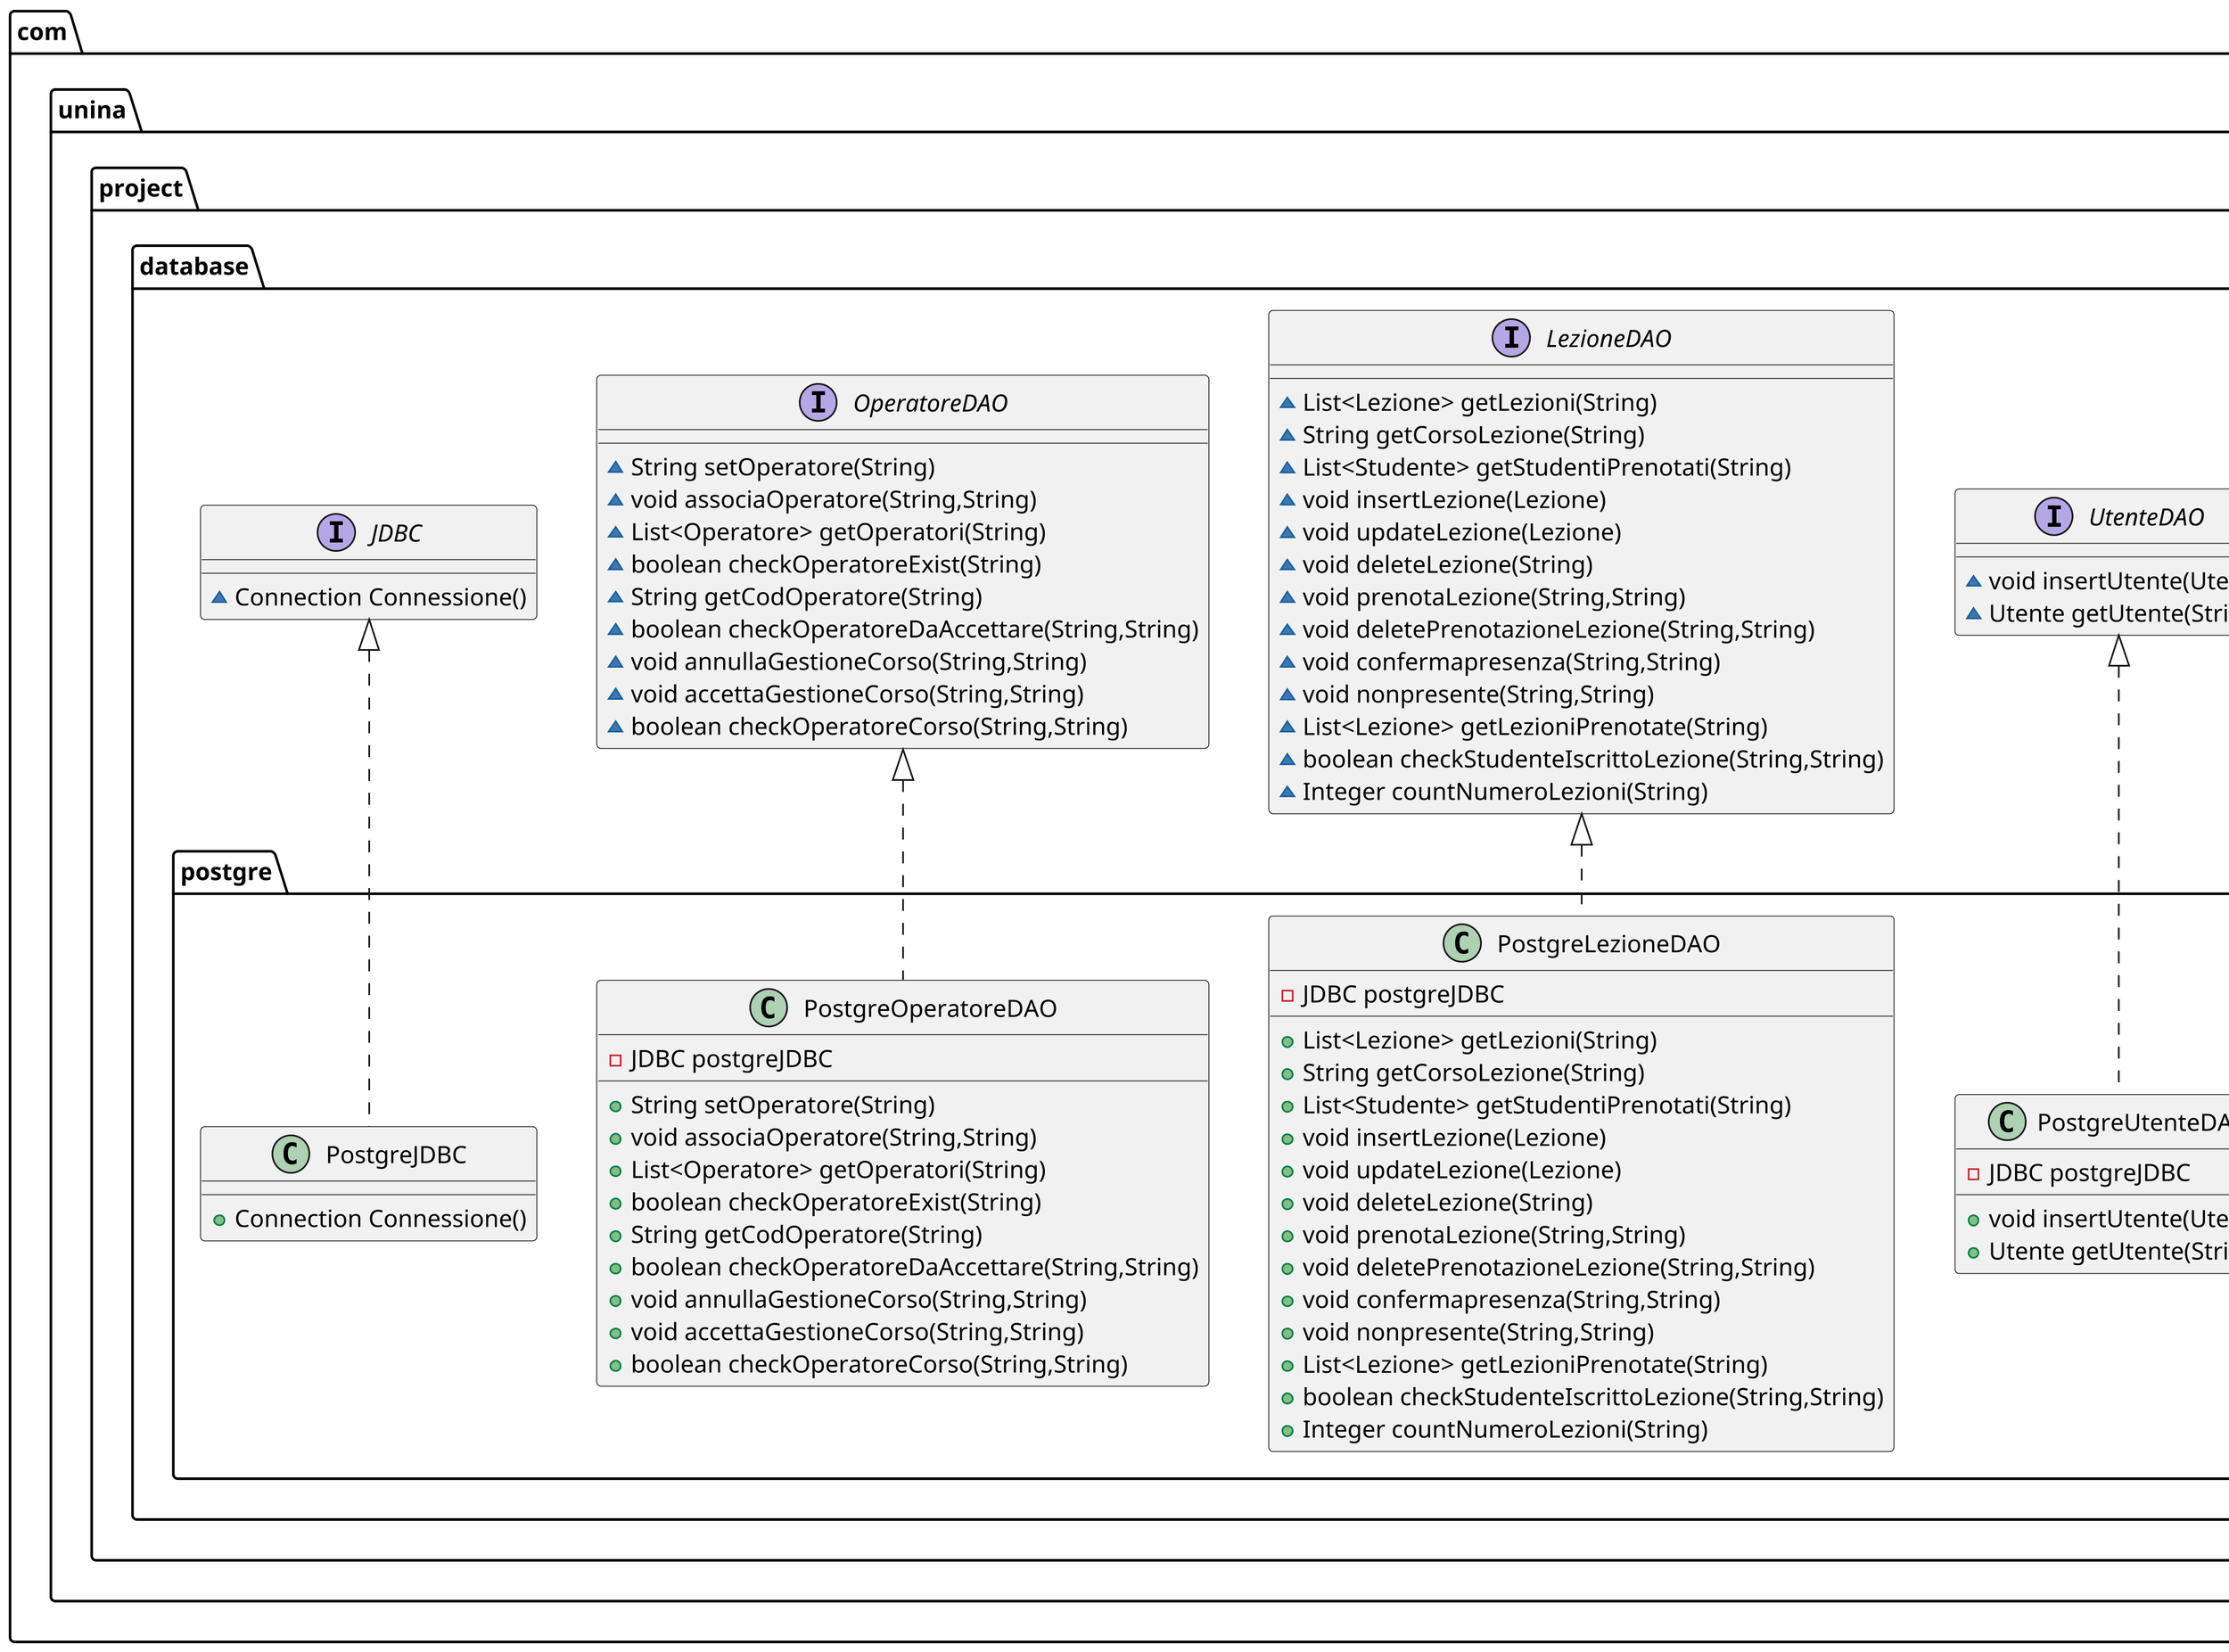 @startuml
skinparam dpi 300
class com.unina.project.database.postgre.PostgreCorsoDAO {
- JDBC postgreJDBC
+ String insertCorso(Corso,String)
+ List<Corso> getCorsi(String)
+ List<Corso> getCorsoList(String,String)
+ void deleteCorso(Corso)
+ List<CorsoRicerca> ricercaCorsi(String)
+ void updateCorso(Corso)
+ List<AreaTematica> getAreeTematiche(String)
+ Integer numeroIscrittiCorso(String)
+ List<Corso> getCorsiOperatore(String)
+ List<Corso> getCorsiOperatoreAccettati(String)
+ List<Corso> getCorsiStudente(String)
+ void disiscrivitiCorso(String,String)
+ Integer getNumeroLezioni(String)
}
class com.unina.project.database.postgre.PostgreUtenteDAO {
- JDBC postgreJDBC
+ void insertUtente(Utente)
+ Utente getUtente(String)
}
class com.unina.project.database.postgre.PostgreOperatoreDAO {
- JDBC postgreJDBC
+ String setOperatore(String)
+ void associaOperatore(String,String)
+ List<Operatore> getOperatori(String)
+ boolean checkOperatoreExist(String)
+ String getCodOperatore(String)
+ boolean checkOperatoreDaAccettare(String,String)
+ void annullaGestioneCorso(String,String)
+ void accettaGestioneCorso(String,String)
+ boolean checkOperatoreCorso(String,String)
}
class com.unina.project.database.postgre.PostgreSedeDAO {
- JDBC postgreJDBC
+ void insertSede(Sede,String)
}
interface com.unina.project.database.StudenteDAO {
~ String setStudente(String)
~ boolean checkStudenteExist(String)
~ void iscriviStudente(String,String)
~ List<Studente> getStudentiDaAccettare(String)
~ List<Studente> getStudentiAccettati(String)
~ String getCodStudente(String)
~ void richiestaAccettata(String,String)
~ void richiestaRifiutata(String,String)
~ boolean checkStudenteIscritto(String,String)
~ Boolean getStudenteIdoneo(String)
}
interface com.unina.project.database.AutenticazioneDAO {
~ void insertAutenticazione(Autenticazione)
~ boolean checkEmailExist(String)
~ boolean checkEmailUtenteExist(String)
~ boolean checkEmailGestoriExist(String)
~ boolean loginUtente(String,String)
~ boolean loginGestore(String,String)
~ void resetPassword(String,String)
~ void deleteAutenticazione(Autenticazione)
~ void updateAutenticazione(String,String,String)
}
interface com.unina.project.database.AreaTematicaDAO {
~ void insertAreaTematica(List<String>)
~ void associaAreaTematica(List<String>,String)
~ List<AreaTematica> getAreeTematiche()
~ void deleteAreaTematica(Corso)
}
class com.unina.project.database.postgre.PostgreGestoreDAO {
- JDBC postgreJDBC
+ String insertGestore(Gestore)
+ boolean checkNomeExist(String)
+ Gestore getGestore(String)
}
interface com.unina.project.database.StatisticheDAO {
~ Statistiche getStatistiche(String)
~ List<PresenzeLezioni> getPresenzeLezioni(String)
}
class com.unina.project.database.postgre.PostgreStudenteDAO {
- JDBC postgreJDBC
+ String setStudente(String)
+ boolean checkStudenteExist(String)
+ void iscriviStudente(String,String)
+ List<Studente> getStudentiDaAccettare(String)
+ List<Studente> getStudente(String,String)
+ List<Studente> getStudentiAccettati(String)
+ String getCodStudente(String)
+ void richiestaAccettata(String,String)
+ void richiestaRifiutata(String,String)
+ boolean checkStudenteIscritto(String,String)
+ Boolean getStudenteIdoneo(String)
}
class com.unina.project.database.postgre.PostgreStatisticheDAO {
- JDBC postgreJDBC
+ Statistiche getStatistiche(String)
+ List<PresenzeLezioni> getPresenzeLezioni(String)
}
class com.unina.project.database.postgre.PostgreAutenticazioneDAO {
- JDBC postgreJDBC
+ void insertAutenticazione(Autenticazione)
+ boolean checkEmailExist(String)
+ boolean checkEmailUtenteExist(String)
+ boolean checkEmailGestoriExist(String)
+ boolean loginUtente(String,String)
+ boolean loginGestore(String,String)
+ void deleteAutenticazione(Autenticazione)
+ void resetPassword(String,String)
+ void updateAutenticazione(String,String,String)
}
interface com.unina.project.database.GestoreDAO {
~ String insertGestore(Gestore)
~ boolean checkNomeExist(String)
~ Gestore getGestore(String)
}
interface com.unina.project.database.SedeDAO {
~ void insertSede(Sede,String)
}
interface com.unina.project.database.CorsoDAO {
~ String insertCorso(Corso,String)
~ List<Corso> getCorsi(String)
~ void deleteCorso(Corso)
~ List<CorsoRicerca> ricercaCorsi(String)
~ void updateCorso(Corso)
~ List<AreaTematica> getAreeTematiche(String)
~ Integer numeroIscrittiCorso(String)
~ List<Corso> getCorsiOperatore(String)
~ List<Corso> getCorsiOperatoreAccettati(String)
~ List<Corso> getCorsiStudente(String)
~ void disiscrivitiCorso(String,String)
~ Integer getNumeroLezioni(String)
}
interface com.unina.project.database.UtenteDAO {
~ void insertUtente(Utente)
~ Utente getUtente(String)
}
class com.unina.project.database.postgre.PostgreJDBC {
+ Connection Connessione()
}
class com.unina.project.database.postgre.PostgreLezioneDAO {
- JDBC postgreJDBC
+ List<Lezione> getLezioni(String)
+ String getCorsoLezione(String)
+ List<Studente> getStudentiPrenotati(String)
+ void insertLezione(Lezione)
+ void updateLezione(Lezione)
+ void deleteLezione(String)
+ void prenotaLezione(String,String)
+ void deletePrenotazioneLezione(String,String)
+ void confermapresenza(String,String)
+ void nonpresente(String,String)
+ List<Lezione> getLezioniPrenotate(String)
+ boolean checkStudenteIscrittoLezione(String,String)
+ Integer countNumeroLezioni(String)
}
class com.unina.project.database.postgre.PostgreAreaTematicaDAO {
- JDBC postgreJDBC
+ void insertAreaTematica(List<String>)
+ void associaAreaTematica(List<String>,String)
+ List<AreaTematica> getAreeTematiche()
+ void deleteAreaTematica(Corso)
}
interface com.unina.project.database.LezioneDAO {
~ List<Lezione> getLezioni(String)
~ String getCorsoLezione(String)
~ List<Studente> getStudentiPrenotati(String)
~ void insertLezione(Lezione)
~ void updateLezione(Lezione)
~ void deleteLezione(String)
~ void prenotaLezione(String,String)
~ void deletePrenotazioneLezione(String,String)
~ void confermapresenza(String,String)
~ void nonpresente(String,String)
~ List<Lezione> getLezioniPrenotate(String)
~ boolean checkStudenteIscrittoLezione(String,String)
~ Integer countNumeroLezioni(String)
}
interface com.unina.project.database.OperatoreDAO {
~ String setOperatore(String)
~ void associaOperatore(String,String)
~ List<Operatore> getOperatori(String)
~ boolean checkOperatoreExist(String)
~ String getCodOperatore(String)
~ boolean checkOperatoreDaAccettare(String,String)
~ void annullaGestioneCorso(String,String)
~ void accettaGestioneCorso(String,String)
~ boolean checkOperatoreCorso(String,String)
}
interface com.unina.project.database.JDBC {
~ Connection Connessione()
}


com.unina.project.database.CorsoDAO <|.. com.unina.project.database.postgre.PostgreCorsoDAO
com.unina.project.database.UtenteDAO <|.. com.unina.project.database.postgre.PostgreUtenteDAO
com.unina.project.database.OperatoreDAO <|.. com.unina.project.database.postgre.PostgreOperatoreDAO
com.unina.project.database.SedeDAO <|.. com.unina.project.database.postgre.PostgreSedeDAO
com.unina.project.database.GestoreDAO <|.. com.unina.project.database.postgre.PostgreGestoreDAO
com.unina.project.database.StudenteDAO <|.. com.unina.project.database.postgre.PostgreStudenteDAO
com.unina.project.database.StatisticheDAO <|.. com.unina.project.database.postgre.PostgreStatisticheDAO
com.unina.project.database.AutenticazioneDAO <|.. com.unina.project.database.postgre.PostgreAutenticazioneDAO
com.unina.project.database.JDBC <|.. com.unina.project.database.postgre.PostgreJDBC
com.unina.project.database.LezioneDAO <|.. com.unina.project.database.postgre.PostgreLezioneDAO
com.unina.project.database.AreaTematicaDAO <|.. com.unina.project.database.postgre.PostgreAreaTematicaDAO
@enduml
